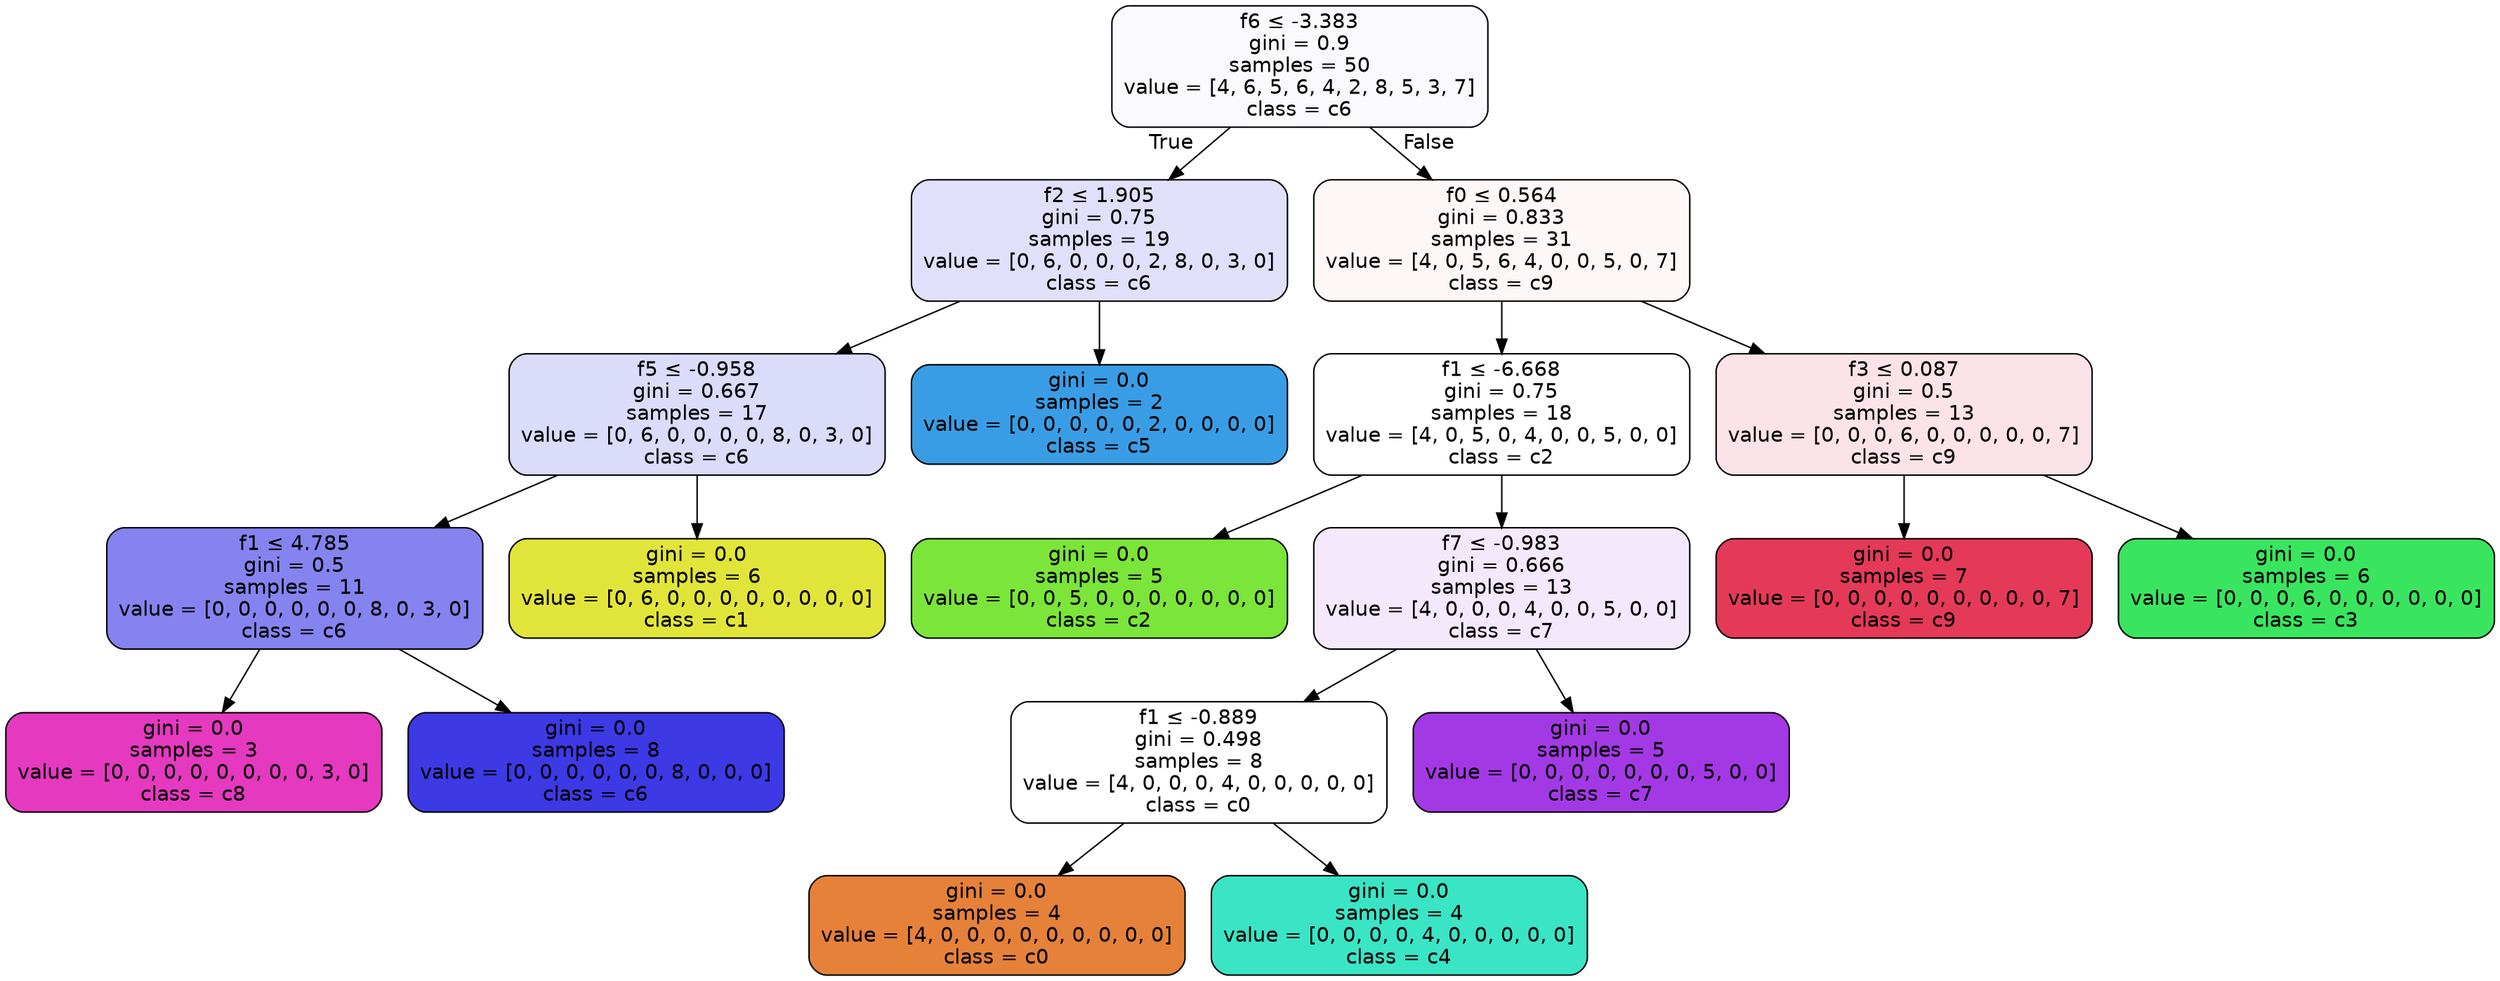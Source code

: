 digraph Tree {
node [shape=box, style="filled, rounded", color="black", fontname=helvetica] ;
edge [fontname=helvetica] ;
0 [label=<f6 &le; -3.383<br/>gini = 0.9<br/>samples = 50<br/>value = [4, 6, 5, 6, 4, 2, 8, 5, 3, 7]<br/>class = c6>, fillcolor="#3c39e506"] ;
1 [label=<f2 &le; 1.905<br/>gini = 0.75<br/>samples = 19<br/>value = [0, 6, 0, 0, 0, 2, 8, 0, 3, 0]<br/>class = c6>, fillcolor="#3c39e527"] ;
0 -> 1 [labeldistance=2.5, labelangle=45, headlabel="True"] ;
2 [label=<f5 &le; -0.958<br/>gini = 0.667<br/>samples = 17<br/>value = [0, 6, 0, 0, 0, 0, 8, 0, 3, 0]<br/>class = c6>, fillcolor="#3c39e52e"] ;
1 -> 2 ;
3 [label=<f1 &le; 4.785<br/>gini = 0.5<br/>samples = 11<br/>value = [0, 0, 0, 0, 0, 0, 8, 0, 3, 0]<br/>class = c6>, fillcolor="#3c39e59f"] ;
2 -> 3 ;
4 [label=<gini = 0.0<br/>samples = 3<br/>value = [0, 0, 0, 0, 0, 0, 0, 0, 3, 0]<br/>class = c8>, fillcolor="#e539c0ff"] ;
3 -> 4 ;
5 [label=<gini = 0.0<br/>samples = 8<br/>value = [0, 0, 0, 0, 0, 0, 8, 0, 0, 0]<br/>class = c6>, fillcolor="#3c39e5ff"] ;
3 -> 5 ;
6 [label=<gini = 0.0<br/>samples = 6<br/>value = [0, 6, 0, 0, 0, 0, 0, 0, 0, 0]<br/>class = c1>, fillcolor="#e2e539ff"] ;
2 -> 6 ;
7 [label=<gini = 0.0<br/>samples = 2<br/>value = [0, 0, 0, 0, 0, 2, 0, 0, 0, 0]<br/>class = c5>, fillcolor="#399de5ff"] ;
1 -> 7 ;
8 [label=<f0 &le; 0.564<br/>gini = 0.833<br/>samples = 31<br/>value = [4, 0, 5, 6, 4, 0, 0, 5, 0, 7]<br/>class = c9>, fillcolor="#e539580a"] ;
0 -> 8 [labeldistance=2.5, labelangle=-45, headlabel="False"] ;
9 [label=<f1 &le; -6.668<br/>gini = 0.75<br/>samples = 18<br/>value = [4, 0, 5, 0, 4, 0, 0, 5, 0, 0]<br/>class = c2>, fillcolor="#7be53900"] ;
8 -> 9 ;
10 [label=<gini = 0.0<br/>samples = 5<br/>value = [0, 0, 5, 0, 0, 0, 0, 0, 0, 0]<br/>class = c2>, fillcolor="#7be539ff"] ;
9 -> 10 ;
11 [label=<f7 &le; -0.983<br/>gini = 0.666<br/>samples = 13<br/>value = [4, 0, 0, 0, 4, 0, 0, 5, 0, 0]<br/>class = c7>, fillcolor="#a339e51c"] ;
9 -> 11 ;
12 [label=<f1 &le; -0.889<br/>gini = 0.498<br/>samples = 8<br/>value = [4, 0, 0, 0, 4, 0, 0, 0, 0, 0]<br/>class = c0>, fillcolor="#e5813900"] ;
11 -> 12 ;
13 [label=<gini = 0.0<br/>samples = 4<br/>value = [4, 0, 0, 0, 0, 0, 0, 0, 0, 0]<br/>class = c0>, fillcolor="#e58139ff"] ;
12 -> 13 ;
14 [label=<gini = 0.0<br/>samples = 4<br/>value = [0, 0, 0, 0, 4, 0, 0, 0, 0, 0]<br/>class = c4>, fillcolor="#39e5c5ff"] ;
12 -> 14 ;
15 [label=<gini = 0.0<br/>samples = 5<br/>value = [0, 0, 0, 0, 0, 0, 0, 5, 0, 0]<br/>class = c7>, fillcolor="#a339e5ff"] ;
11 -> 15 ;
16 [label=<f3 &le; 0.087<br/>gini = 0.5<br/>samples = 13<br/>value = [0, 0, 0, 6, 0, 0, 0, 0, 0, 7]<br/>class = c9>, fillcolor="#e5395824"] ;
8 -> 16 ;
17 [label=<gini = 0.0<br/>samples = 7<br/>value = [0, 0, 0, 0, 0, 0, 0, 0, 0, 7]<br/>class = c9>, fillcolor="#e53958ff"] ;
16 -> 17 ;
18 [label=<gini = 0.0<br/>samples = 6<br/>value = [0, 0, 0, 6, 0, 0, 0, 0, 0, 0]<br/>class = c3>, fillcolor="#39e55eff"] ;
16 -> 18 ;
}
